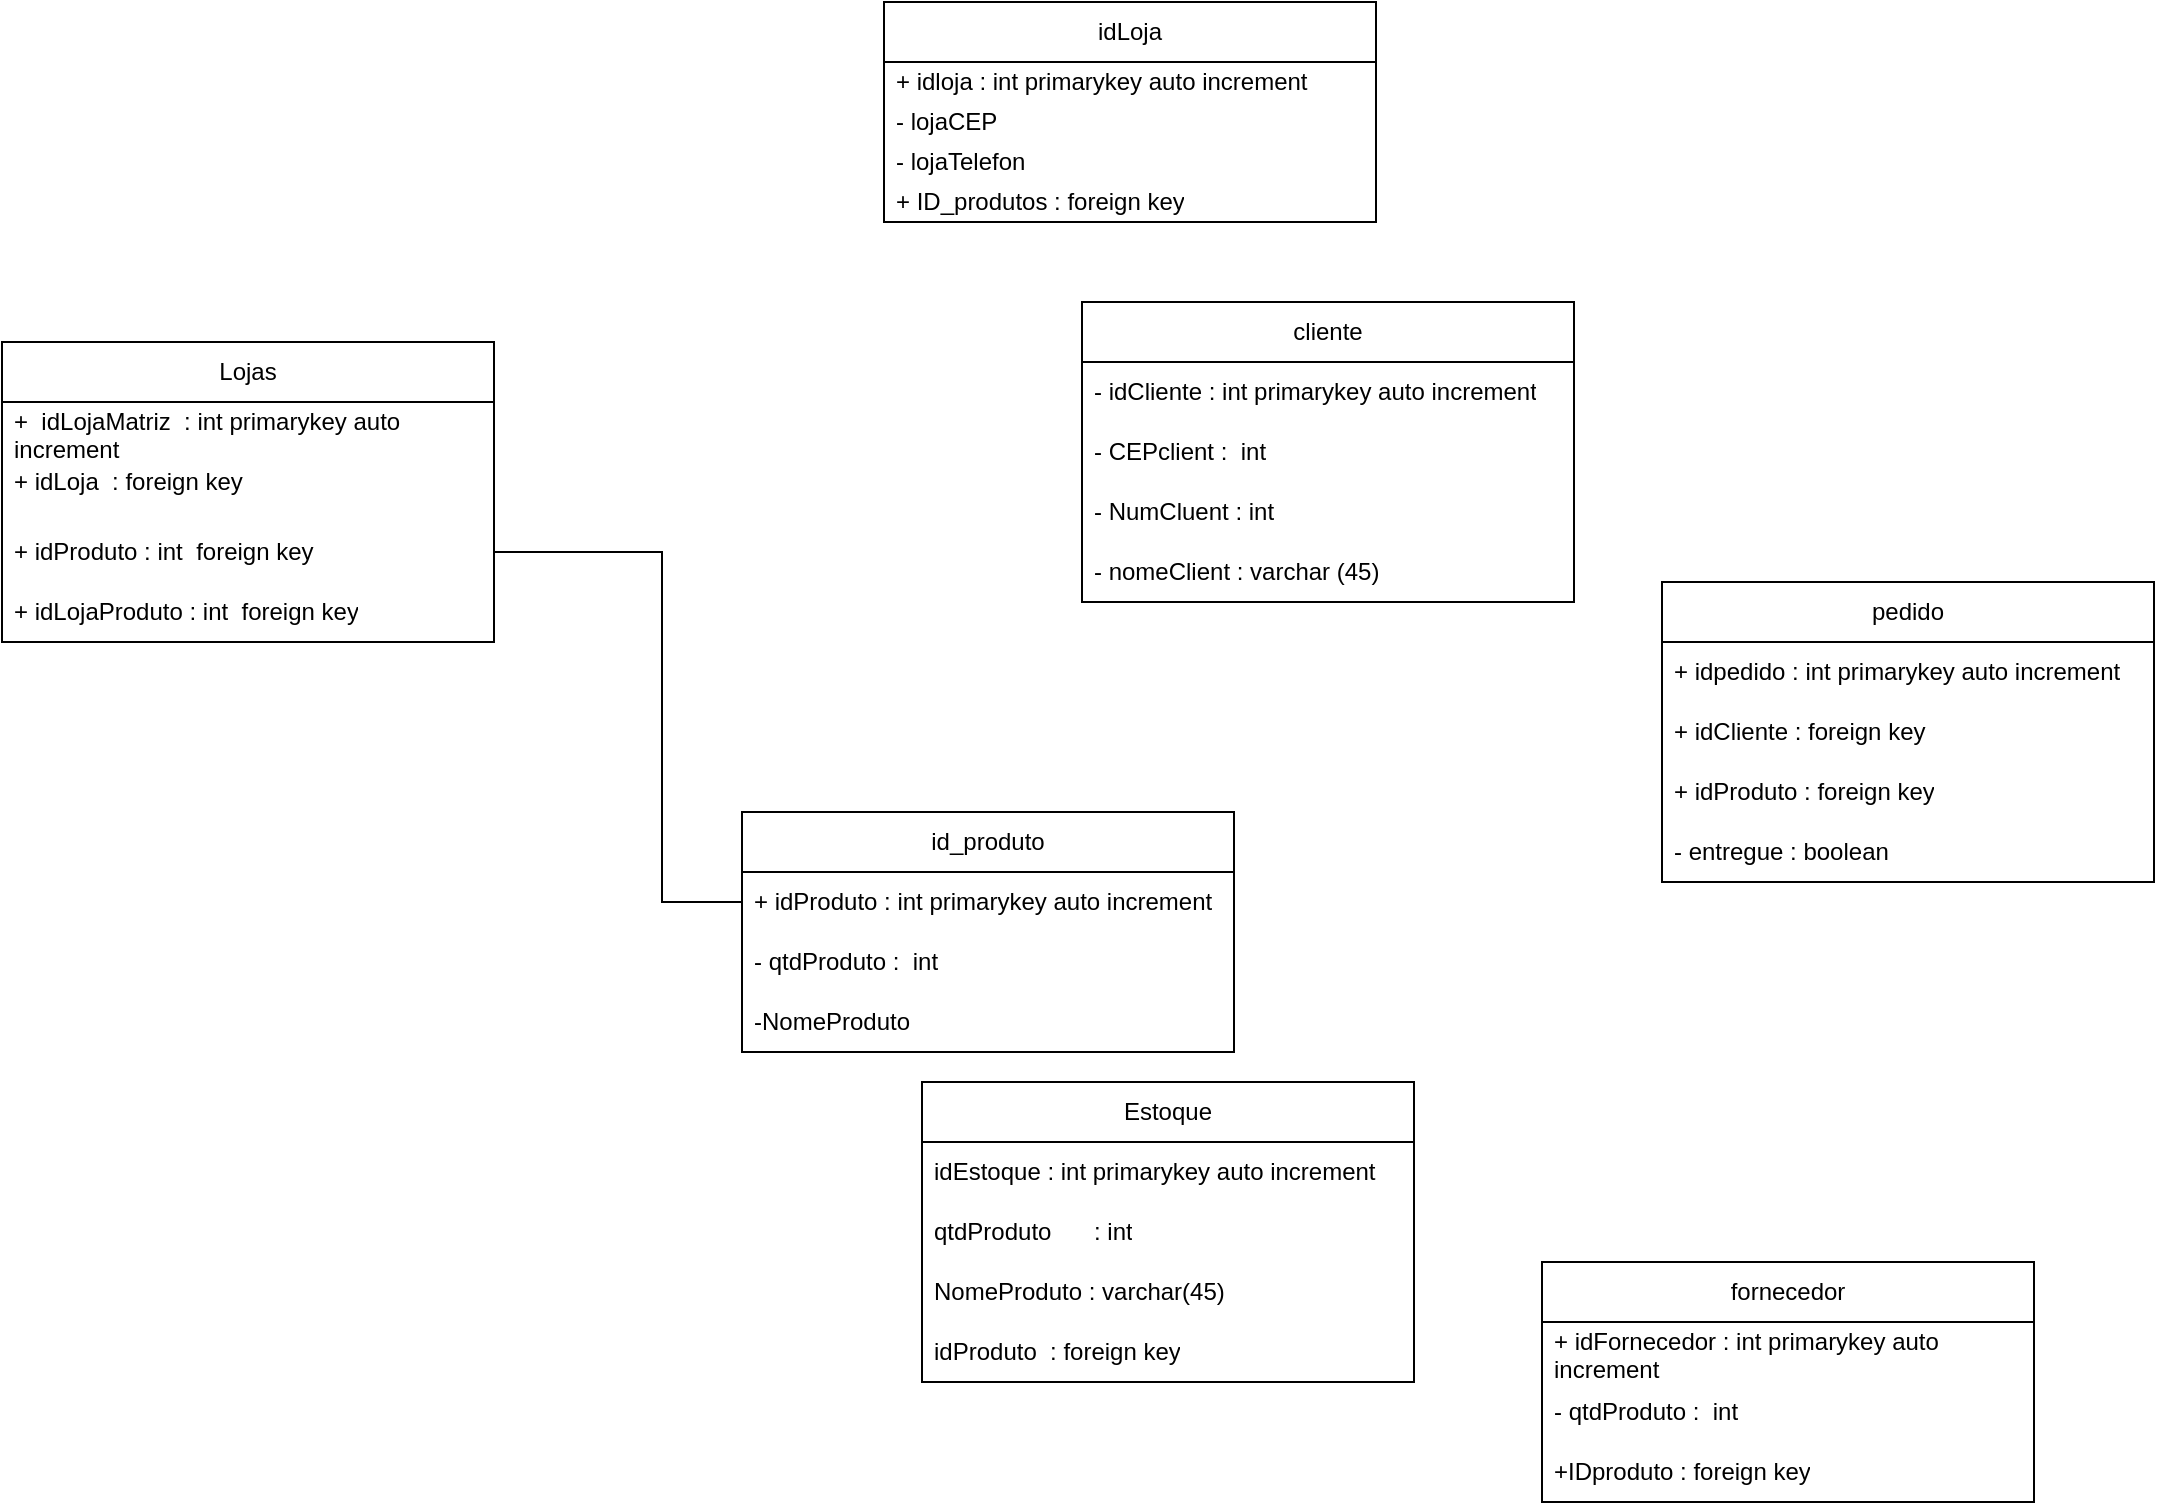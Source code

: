 <mxfile version="24.3.1" type="github">
  <diagram id="C5RBs43oDa-KdzZeNtuy" name="Page-1">
    <mxGraphModel dx="1393" dy="758" grid="1" gridSize="10" guides="1" tooltips="1" connect="1" arrows="1" fold="1" page="1" pageScale="1" pageWidth="827" pageHeight="1169" math="0" shadow="0">
      <root>
        <mxCell id="WIyWlLk6GJQsqaUBKTNV-0" />
        <mxCell id="WIyWlLk6GJQsqaUBKTNV-1" parent="WIyWlLk6GJQsqaUBKTNV-0" />
        <mxCell id="ZvCJQ66XpChy0ZNjjR11-0" value="Lojas" style="swimlane;fontStyle=0;childLayout=stackLayout;horizontal=1;startSize=30;horizontalStack=0;resizeParent=1;resizeParentMax=0;resizeLast=0;collapsible=1;marginBottom=0;whiteSpace=wrap;html=1;" parent="WIyWlLk6GJQsqaUBKTNV-1" vertex="1">
          <mxGeometry x="140" y="290" width="246" height="150" as="geometry" />
        </mxCell>
        <mxCell id="ZvCJQ66XpChy0ZNjjR11-1" value="+&amp;nbsp; idLojaMatriz&amp;nbsp; : int primarykey auto increment" style="text;strokeColor=none;fillColor=none;align=left;verticalAlign=middle;spacingLeft=4;spacingRight=4;overflow=hidden;points=[[0,0.5],[1,0.5]];portConstraint=eastwest;rotatable=0;whiteSpace=wrap;html=1;" parent="ZvCJQ66XpChy0ZNjjR11-0" vertex="1">
          <mxGeometry y="30" width="246" height="30" as="geometry" />
        </mxCell>
        <mxCell id="ZvCJQ66XpChy0ZNjjR11-25" value="+ idLoja&amp;nbsp; : foreign key&amp;nbsp;&lt;div&gt;&amp;nbsp;&lt;/div&gt;" style="text;strokeColor=none;fillColor=none;align=left;verticalAlign=middle;spacingLeft=4;spacingRight=4;overflow=hidden;points=[[0,0.5],[1,0.5]];portConstraint=eastwest;rotatable=0;whiteSpace=wrap;html=1;" parent="ZvCJQ66XpChy0ZNjjR11-0" vertex="1">
          <mxGeometry y="60" width="246" height="30" as="geometry" />
        </mxCell>
        <mxCell id="ZvCJQ66XpChy0ZNjjR11-2" value="&lt;div&gt;&lt;span style=&quot;background-color: initial;&quot;&gt;+ idProduto : int&amp;nbsp;&amp;nbsp;&lt;/span&gt;&lt;span style=&quot;background-color: initial;&quot;&gt;foreign key&lt;/span&gt;&lt;br&gt;&lt;/div&gt;" style="text;strokeColor=none;fillColor=none;align=left;verticalAlign=middle;spacingLeft=4;spacingRight=4;overflow=hidden;points=[[0,0.5],[1,0.5]];portConstraint=eastwest;rotatable=0;whiteSpace=wrap;html=1;" parent="ZvCJQ66XpChy0ZNjjR11-0" vertex="1">
          <mxGeometry y="90" width="246" height="30" as="geometry" />
        </mxCell>
        <mxCell id="ZvCJQ66XpChy0ZNjjR11-3" value="+ idLojaProduto : int&amp;nbsp; foreign key" style="text;strokeColor=none;fillColor=none;align=left;verticalAlign=middle;spacingLeft=4;spacingRight=4;overflow=hidden;points=[[0,0.5],[1,0.5]];portConstraint=eastwest;rotatable=0;whiteSpace=wrap;html=1;" parent="ZvCJQ66XpChy0ZNjjR11-0" vertex="1">
          <mxGeometry y="120" width="246" height="30" as="geometry" />
        </mxCell>
        <mxCell id="ZvCJQ66XpChy0ZNjjR11-5" value="idLoja" style="swimlane;fontStyle=0;childLayout=stackLayout;horizontal=1;startSize=30;horizontalStack=0;resizeParent=1;resizeParentMax=0;resizeLast=0;collapsible=1;marginBottom=0;whiteSpace=wrap;html=1;" parent="WIyWlLk6GJQsqaUBKTNV-1" vertex="1">
          <mxGeometry x="581" y="120" width="246" height="110" as="geometry">
            <mxRectangle x="490" y="40" width="70" height="30" as="alternateBounds" />
          </mxGeometry>
        </mxCell>
        <mxCell id="ZvCJQ66XpChy0ZNjjR11-23" value="+ idloja : int primarykey auto increment" style="text;strokeColor=none;fillColor=none;align=left;verticalAlign=middle;spacingLeft=4;spacingRight=4;overflow=hidden;points=[[0,0.5],[1,0.5]];portConstraint=eastwest;rotatable=0;whiteSpace=wrap;html=1;" parent="ZvCJQ66XpChy0ZNjjR11-5" vertex="1">
          <mxGeometry y="30" width="246" height="20" as="geometry" />
        </mxCell>
        <mxCell id="ZvCJQ66XpChy0ZNjjR11-6" value="- lojaCEP" style="text;strokeColor=none;fillColor=none;align=left;verticalAlign=middle;spacingLeft=4;spacingRight=4;overflow=hidden;points=[[0,0.5],[1,0.5]];portConstraint=eastwest;rotatable=0;whiteSpace=wrap;html=1;" parent="ZvCJQ66XpChy0ZNjjR11-5" vertex="1">
          <mxGeometry y="50" width="246" height="20" as="geometry" />
        </mxCell>
        <mxCell id="ZvCJQ66XpChy0ZNjjR11-7" value="- lojaTelefon" style="text;strokeColor=none;fillColor=none;align=left;verticalAlign=middle;spacingLeft=4;spacingRight=4;overflow=hidden;points=[[0,0.5],[1,0.5]];portConstraint=eastwest;rotatable=0;whiteSpace=wrap;html=1;" parent="ZvCJQ66XpChy0ZNjjR11-5" vertex="1">
          <mxGeometry y="70" width="246" height="20" as="geometry" />
        </mxCell>
        <mxCell id="ZvCJQ66XpChy0ZNjjR11-8" value="+ ID_produtos : foreign key" style="text;strokeColor=none;fillColor=none;align=left;verticalAlign=middle;spacingLeft=4;spacingRight=4;overflow=hidden;points=[[0,0.5],[1,0.5]];portConstraint=eastwest;rotatable=0;whiteSpace=wrap;html=1;" parent="ZvCJQ66XpChy0ZNjjR11-5" vertex="1">
          <mxGeometry y="90" width="246" height="20" as="geometry" />
        </mxCell>
        <mxCell id="ZvCJQ66XpChy0ZNjjR11-10" value="id_produto" style="swimlane;fontStyle=0;childLayout=stackLayout;horizontal=1;startSize=30;horizontalStack=0;resizeParent=1;resizeParentMax=0;resizeLast=0;collapsible=1;marginBottom=0;whiteSpace=wrap;html=1;" parent="WIyWlLk6GJQsqaUBKTNV-1" vertex="1">
          <mxGeometry x="510" y="525" width="246" height="120" as="geometry" />
        </mxCell>
        <mxCell id="ZvCJQ66XpChy0ZNjjR11-11" value="+ idProduto : int primarykey auto increment" style="text;strokeColor=none;fillColor=none;align=left;verticalAlign=middle;spacingLeft=4;spacingRight=4;overflow=hidden;points=[[0,0.5],[1,0.5]];portConstraint=eastwest;rotatable=0;whiteSpace=wrap;html=1;" parent="ZvCJQ66XpChy0ZNjjR11-10" vertex="1">
          <mxGeometry y="30" width="246" height="30" as="geometry" />
        </mxCell>
        <mxCell id="Poyy_sYz67hQMzgM9VYS-3" value="- qtdProduto :&amp;nbsp; int" style="text;strokeColor=none;fillColor=none;align=left;verticalAlign=middle;spacingLeft=4;spacingRight=4;overflow=hidden;points=[[0,0.5],[1,0.5]];portConstraint=eastwest;rotatable=0;whiteSpace=wrap;html=1;" vertex="1" parent="ZvCJQ66XpChy0ZNjjR11-10">
          <mxGeometry y="60" width="246" height="30" as="geometry" />
        </mxCell>
        <mxCell id="ZvCJQ66XpChy0ZNjjR11-13" value="-NomeProduto" style="text;strokeColor=none;fillColor=none;align=left;verticalAlign=middle;spacingLeft=4;spacingRight=4;overflow=hidden;points=[[0,0.5],[1,0.5]];portConstraint=eastwest;rotatable=0;whiteSpace=wrap;html=1;" parent="ZvCJQ66XpChy0ZNjjR11-10" vertex="1">
          <mxGeometry y="90" width="246" height="30" as="geometry" />
        </mxCell>
        <mxCell id="ZvCJQ66XpChy0ZNjjR11-16" value="pedido" style="swimlane;fontStyle=0;childLayout=stackLayout;horizontal=1;startSize=30;horizontalStack=0;resizeParent=1;resizeParentMax=0;resizeLast=0;collapsible=1;marginBottom=0;whiteSpace=wrap;html=1;" parent="WIyWlLk6GJQsqaUBKTNV-1" vertex="1">
          <mxGeometry x="970" y="410" width="246" height="150" as="geometry" />
        </mxCell>
        <mxCell id="ZvCJQ66XpChy0ZNjjR11-17" value="+ idpedido : int primarykey auto increment" style="text;strokeColor=none;fillColor=none;align=left;verticalAlign=middle;spacingLeft=4;spacingRight=4;overflow=hidden;points=[[0,0.5],[1,0.5]];portConstraint=eastwest;rotatable=0;whiteSpace=wrap;html=1;" parent="ZvCJQ66XpChy0ZNjjR11-16" vertex="1">
          <mxGeometry y="30" width="246" height="30" as="geometry" />
        </mxCell>
        <mxCell id="ZvCJQ66XpChy0ZNjjR11-18" value="+ idCliente : foreign key" style="text;strokeColor=none;fillColor=none;align=left;verticalAlign=middle;spacingLeft=4;spacingRight=4;overflow=hidden;points=[[0,0.5],[1,0.5]];portConstraint=eastwest;rotatable=0;whiteSpace=wrap;html=1;" parent="ZvCJQ66XpChy0ZNjjR11-16" vertex="1">
          <mxGeometry y="60" width="246" height="30" as="geometry" />
        </mxCell>
        <mxCell id="ZvCJQ66XpChy0ZNjjR11-19" value="+ idProduto : foreign key" style="text;strokeColor=none;fillColor=none;align=left;verticalAlign=middle;spacingLeft=4;spacingRight=4;overflow=hidden;points=[[0,0.5],[1,0.5]];portConstraint=eastwest;rotatable=0;whiteSpace=wrap;html=1;" parent="ZvCJQ66XpChy0ZNjjR11-16" vertex="1">
          <mxGeometry y="90" width="246" height="30" as="geometry" />
        </mxCell>
        <mxCell id="Poyy_sYz67hQMzgM9VYS-1" value="- entregue : boolean" style="text;strokeColor=none;fillColor=none;align=left;verticalAlign=middle;spacingLeft=4;spacingRight=4;overflow=hidden;points=[[0,0.5],[1,0.5]];portConstraint=eastwest;rotatable=0;whiteSpace=wrap;html=1;" vertex="1" parent="ZvCJQ66XpChy0ZNjjR11-16">
          <mxGeometry y="120" width="246" height="30" as="geometry" />
        </mxCell>
        <mxCell id="ZvCJQ66XpChy0ZNjjR11-28" value="cliente" style="swimlane;fontStyle=0;childLayout=stackLayout;horizontal=1;startSize=30;horizontalStack=0;resizeParent=1;resizeParentMax=0;resizeLast=0;collapsible=1;marginBottom=0;whiteSpace=wrap;html=1;" parent="WIyWlLk6GJQsqaUBKTNV-1" vertex="1">
          <mxGeometry x="680" y="270" width="246" height="150" as="geometry" />
        </mxCell>
        <mxCell id="ZvCJQ66XpChy0ZNjjR11-29" value="- idCliente : int primarykey auto increment" style="text;strokeColor=none;fillColor=none;align=left;verticalAlign=middle;spacingLeft=4;spacingRight=4;overflow=hidden;points=[[0,0.5],[1,0.5]];portConstraint=eastwest;rotatable=0;whiteSpace=wrap;html=1;" parent="ZvCJQ66XpChy0ZNjjR11-28" vertex="1">
          <mxGeometry y="30" width="246" height="30" as="geometry" />
        </mxCell>
        <mxCell id="ZvCJQ66XpChy0ZNjjR11-30" value="- CEPclient :&amp;nbsp; int&amp;nbsp;" style="text;strokeColor=none;fillColor=none;align=left;verticalAlign=middle;spacingLeft=4;spacingRight=4;overflow=hidden;points=[[0,0.5],[1,0.5]];portConstraint=eastwest;rotatable=0;whiteSpace=wrap;html=1;" parent="ZvCJQ66XpChy0ZNjjR11-28" vertex="1">
          <mxGeometry y="60" width="246" height="30" as="geometry" />
        </mxCell>
        <mxCell id="ZvCJQ66XpChy0ZNjjR11-31" value="- NumCluent : int" style="text;strokeColor=none;fillColor=none;align=left;verticalAlign=middle;spacingLeft=4;spacingRight=4;overflow=hidden;points=[[0,0.5],[1,0.5]];portConstraint=eastwest;rotatable=0;whiteSpace=wrap;html=1;" parent="ZvCJQ66XpChy0ZNjjR11-28" vertex="1">
          <mxGeometry y="90" width="246" height="30" as="geometry" />
        </mxCell>
        <mxCell id="ZvCJQ66XpChy0ZNjjR11-34" value="- nomeClient : varchar (45)" style="text;strokeColor=none;fillColor=none;align=left;verticalAlign=middle;spacingLeft=4;spacingRight=4;overflow=hidden;points=[[0,0.5],[1,0.5]];portConstraint=eastwest;rotatable=0;whiteSpace=wrap;html=1;" parent="ZvCJQ66XpChy0ZNjjR11-28" vertex="1">
          <mxGeometry y="120" width="246" height="30" as="geometry" />
        </mxCell>
        <mxCell id="WIwWjgsl4_0iOltH3H-g-1" value="fornecedor" style="swimlane;fontStyle=0;childLayout=stackLayout;horizontal=1;startSize=30;horizontalStack=0;resizeParent=1;resizeParentMax=0;resizeLast=0;collapsible=1;marginBottom=0;whiteSpace=wrap;html=1;" parent="WIyWlLk6GJQsqaUBKTNV-1" vertex="1">
          <mxGeometry x="910" y="750" width="246" height="120" as="geometry" />
        </mxCell>
        <mxCell id="WIwWjgsl4_0iOltH3H-g-3" value="+ idFornecedor : int primarykey auto increment" style="text;strokeColor=none;fillColor=none;align=left;verticalAlign=middle;spacingLeft=4;spacingRight=4;overflow=hidden;points=[[0,0.5],[1,0.5]];portConstraint=eastwest;rotatable=0;whiteSpace=wrap;html=1;" parent="WIwWjgsl4_0iOltH3H-g-1" vertex="1">
          <mxGeometry y="30" width="246" height="30" as="geometry" />
        </mxCell>
        <mxCell id="WIwWjgsl4_0iOltH3H-g-4" value="- qtdProduto :&amp;nbsp; int" style="text;strokeColor=none;fillColor=none;align=left;verticalAlign=middle;spacingLeft=4;spacingRight=4;overflow=hidden;points=[[0,0.5],[1,0.5]];portConstraint=eastwest;rotatable=0;whiteSpace=wrap;html=1;" parent="WIwWjgsl4_0iOltH3H-g-1" vertex="1">
          <mxGeometry y="60" width="246" height="30" as="geometry" />
        </mxCell>
        <mxCell id="WIwWjgsl4_0iOltH3H-g-2" value="+IDproduto : foreign key" style="text;strokeColor=none;fillColor=none;align=left;verticalAlign=middle;spacingLeft=4;spacingRight=4;overflow=hidden;points=[[0,0.5],[1,0.5]];portConstraint=eastwest;rotatable=0;whiteSpace=wrap;html=1;" parent="WIwWjgsl4_0iOltH3H-g-1" vertex="1">
          <mxGeometry y="90" width="246" height="30" as="geometry" />
        </mxCell>
        <mxCell id="WIwWjgsl4_0iOltH3H-g-10" value="Estoque" style="swimlane;fontStyle=0;childLayout=stackLayout;horizontal=1;startSize=30;horizontalStack=0;resizeParent=1;resizeParentMax=0;resizeLast=0;collapsible=1;marginBottom=0;whiteSpace=wrap;html=1;" parent="WIyWlLk6GJQsqaUBKTNV-1" vertex="1">
          <mxGeometry x="600" y="660" width="246" height="150" as="geometry" />
        </mxCell>
        <mxCell id="WIwWjgsl4_0iOltH3H-g-11" value="idEstoque : int primarykey auto increment" style="text;strokeColor=none;fillColor=none;align=left;verticalAlign=middle;spacingLeft=4;spacingRight=4;overflow=hidden;points=[[0,0.5],[1,0.5]];portConstraint=eastwest;rotatable=0;whiteSpace=wrap;html=1;" parent="WIwWjgsl4_0iOltH3H-g-10" vertex="1">
          <mxGeometry y="30" width="246" height="30" as="geometry" />
        </mxCell>
        <mxCell id="WIwWjgsl4_0iOltH3H-g-12" value="qtdProduto&lt;span style=&quot;white-space: pre;&quot;&gt;&#x9;&lt;/span&gt;: int" style="text;strokeColor=none;fillColor=none;align=left;verticalAlign=middle;spacingLeft=4;spacingRight=4;overflow=hidden;points=[[0,0.5],[1,0.5]];portConstraint=eastwest;rotatable=0;whiteSpace=wrap;html=1;" parent="WIwWjgsl4_0iOltH3H-g-10" vertex="1">
          <mxGeometry y="60" width="246" height="30" as="geometry" />
        </mxCell>
        <mxCell id="Poyy_sYz67hQMzgM9VYS-0" value="NomeProduto : varchar(45)" style="text;strokeColor=none;fillColor=none;align=left;verticalAlign=middle;spacingLeft=4;spacingRight=4;overflow=hidden;points=[[0,0.5],[1,0.5]];portConstraint=eastwest;rotatable=0;whiteSpace=wrap;html=1;" vertex="1" parent="WIwWjgsl4_0iOltH3H-g-10">
          <mxGeometry y="90" width="246" height="30" as="geometry" />
        </mxCell>
        <mxCell id="WIwWjgsl4_0iOltH3H-g-13" value="idProduto&amp;nbsp; : foreign key" style="text;strokeColor=none;fillColor=none;align=left;verticalAlign=middle;spacingLeft=4;spacingRight=4;overflow=hidden;points=[[0,0.5],[1,0.5]];portConstraint=eastwest;rotatable=0;whiteSpace=wrap;html=1;" parent="WIwWjgsl4_0iOltH3H-g-10" vertex="1">
          <mxGeometry y="120" width="246" height="30" as="geometry" />
        </mxCell>
        <mxCell id="Poyy_sYz67hQMzgM9VYS-4" value="" style="endArrow=none;html=1;rounded=0;exitX=1;exitY=0.5;exitDx=0;exitDy=0;entryX=0;entryY=0.5;entryDx=0;entryDy=0;" edge="1" parent="WIyWlLk6GJQsqaUBKTNV-1" source="ZvCJQ66XpChy0ZNjjR11-2" target="ZvCJQ66XpChy0ZNjjR11-11">
          <mxGeometry width="50" height="50" relative="1" as="geometry">
            <mxPoint x="420" y="440" as="sourcePoint" />
            <mxPoint x="470" y="390" as="targetPoint" />
            <Array as="points">
              <mxPoint x="470" y="395" />
              <mxPoint x="470" y="570" />
            </Array>
          </mxGeometry>
        </mxCell>
      </root>
    </mxGraphModel>
  </diagram>
</mxfile>
